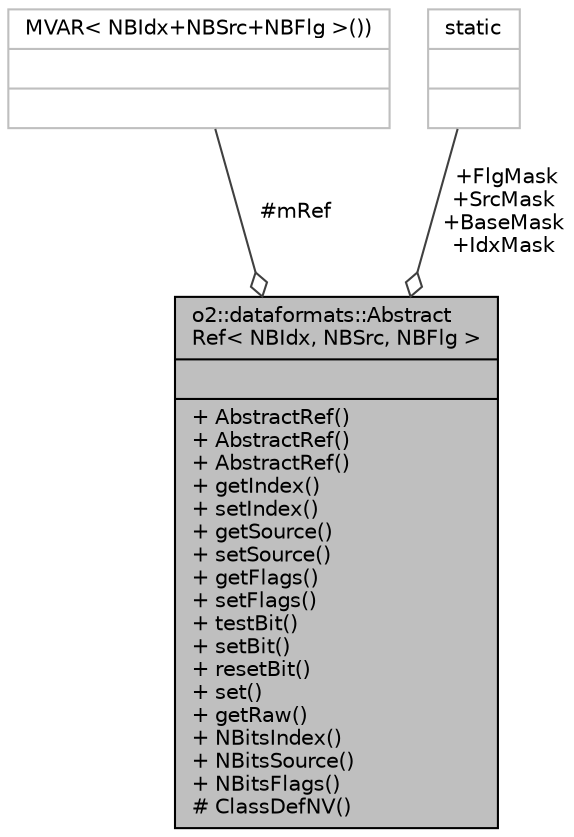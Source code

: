 digraph "o2::dataformats::AbstractRef&lt; NBIdx, NBSrc, NBFlg &gt;"
{
 // INTERACTIVE_SVG=YES
  bgcolor="transparent";
  edge [fontname="Helvetica",fontsize="10",labelfontname="Helvetica",labelfontsize="10"];
  node [fontname="Helvetica",fontsize="10",shape=record];
  Node3 [label="{o2::dataformats::Abstract\lRef\< NBIdx, NBSrc, NBFlg \>\n||+ AbstractRef()\l+ AbstractRef()\l+ AbstractRef()\l+ getIndex()\l+ setIndex()\l+ getSource()\l+ setSource()\l+ getFlags()\l+ setFlags()\l+ testBit()\l+ setBit()\l+ resetBit()\l+ set()\l+ getRaw()\l+ NBitsIndex()\l+ NBitsSource()\l+ NBitsFlags()\l# ClassDefNV()\l}",height=0.2,width=0.4,color="black", fillcolor="grey75", style="filled", fontcolor="black"];
  Node4 -> Node3 [color="grey25",fontsize="10",style="solid",label=" #mRef" ,arrowhead="odiamond",fontname="Helvetica"];
  Node4 [label="{MVAR\< NBIdx+NBSrc+NBFlg \>())\n||}",height=0.2,width=0.4,color="grey75"];
  Node5 -> Node3 [color="grey25",fontsize="10",style="solid",label=" +FlgMask\n+SrcMask\n+BaseMask\n+IdxMask" ,arrowhead="odiamond",fontname="Helvetica"];
  Node5 [label="{static\n||}",height=0.2,width=0.4,color="grey75"];
}
